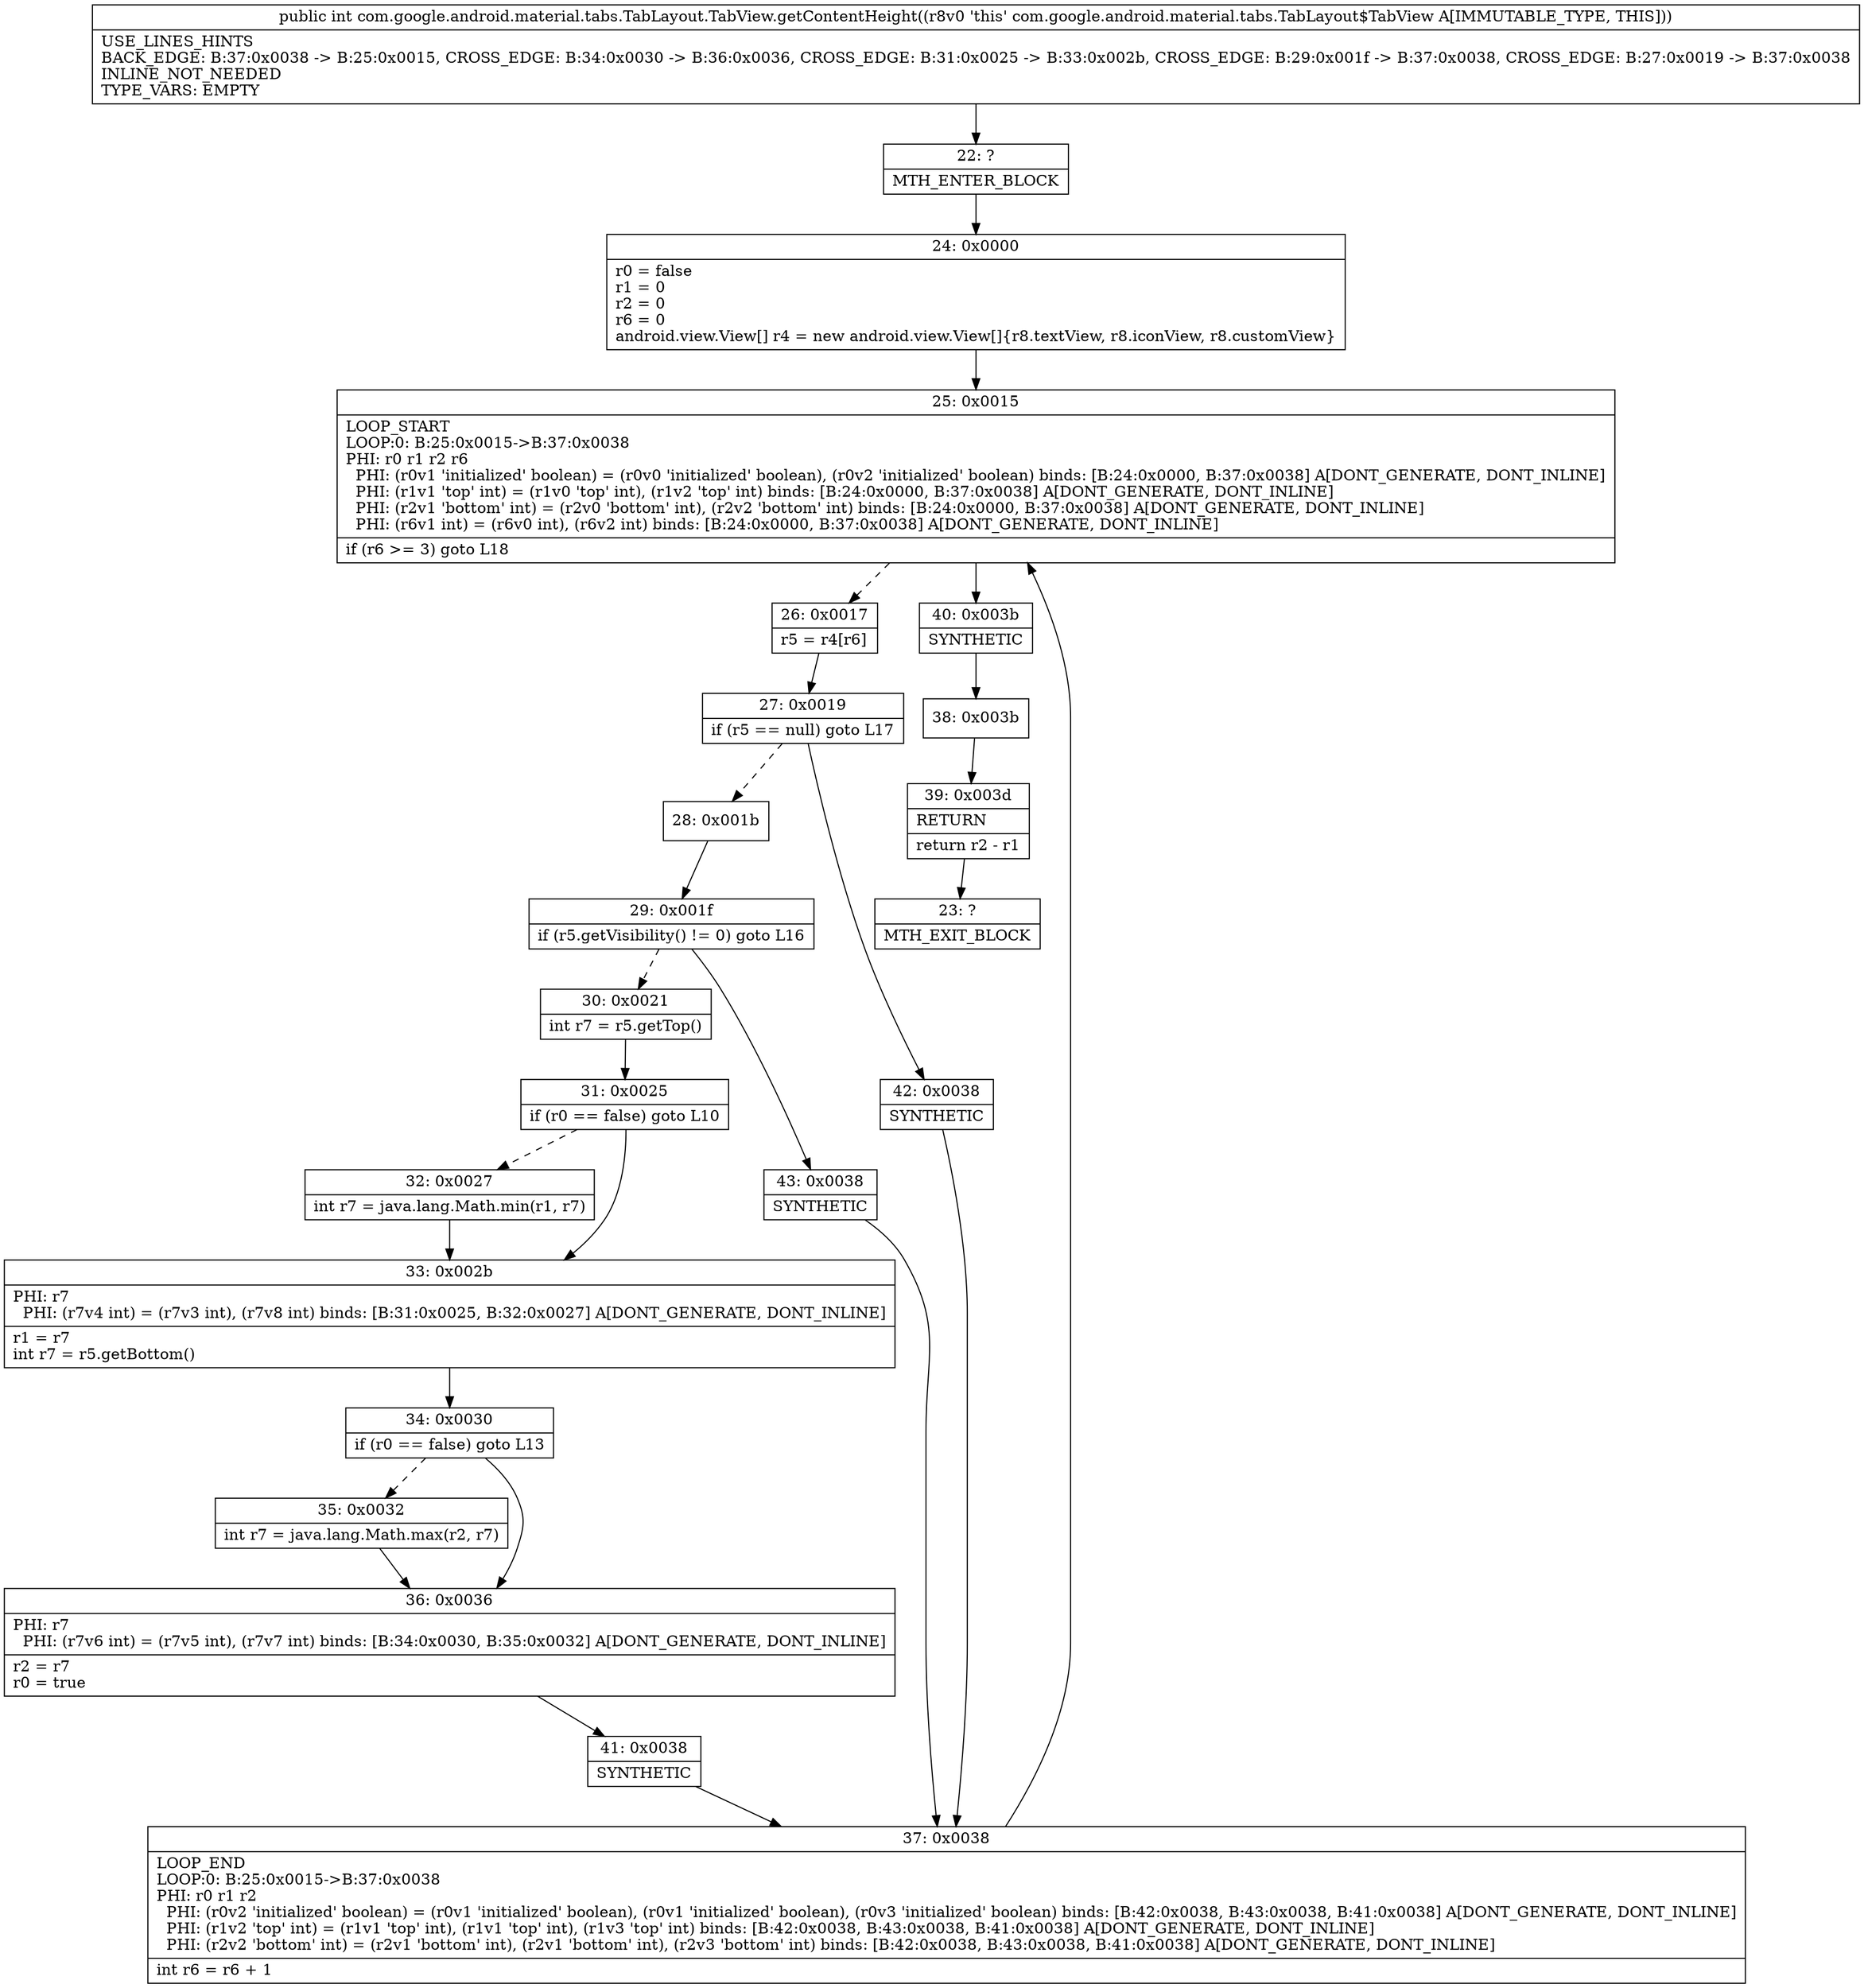 digraph "CFG forcom.google.android.material.tabs.TabLayout.TabView.getContentHeight()I" {
Node_22 [shape=record,label="{22\:\ ?|MTH_ENTER_BLOCK\l}"];
Node_24 [shape=record,label="{24\:\ 0x0000|r0 = false\lr1 = 0\lr2 = 0\lr6 = 0\landroid.view.View[] r4 = new android.view.View[]\{r8.textView, r8.iconView, r8.customView\}\l}"];
Node_25 [shape=record,label="{25\:\ 0x0015|LOOP_START\lLOOP:0: B:25:0x0015\-\>B:37:0x0038\lPHI: r0 r1 r2 r6 \l  PHI: (r0v1 'initialized' boolean) = (r0v0 'initialized' boolean), (r0v2 'initialized' boolean) binds: [B:24:0x0000, B:37:0x0038] A[DONT_GENERATE, DONT_INLINE]\l  PHI: (r1v1 'top' int) = (r1v0 'top' int), (r1v2 'top' int) binds: [B:24:0x0000, B:37:0x0038] A[DONT_GENERATE, DONT_INLINE]\l  PHI: (r2v1 'bottom' int) = (r2v0 'bottom' int), (r2v2 'bottom' int) binds: [B:24:0x0000, B:37:0x0038] A[DONT_GENERATE, DONT_INLINE]\l  PHI: (r6v1 int) = (r6v0 int), (r6v2 int) binds: [B:24:0x0000, B:37:0x0038] A[DONT_GENERATE, DONT_INLINE]\l|if (r6 \>= 3) goto L18\l}"];
Node_26 [shape=record,label="{26\:\ 0x0017|r5 = r4[r6]\l}"];
Node_27 [shape=record,label="{27\:\ 0x0019|if (r5 == null) goto L17\l}"];
Node_28 [shape=record,label="{28\:\ 0x001b}"];
Node_29 [shape=record,label="{29\:\ 0x001f|if (r5.getVisibility() != 0) goto L16\l}"];
Node_30 [shape=record,label="{30\:\ 0x0021|int r7 = r5.getTop()\l}"];
Node_31 [shape=record,label="{31\:\ 0x0025|if (r0 == false) goto L10\l}"];
Node_32 [shape=record,label="{32\:\ 0x0027|int r7 = java.lang.Math.min(r1, r7)\l}"];
Node_33 [shape=record,label="{33\:\ 0x002b|PHI: r7 \l  PHI: (r7v4 int) = (r7v3 int), (r7v8 int) binds: [B:31:0x0025, B:32:0x0027] A[DONT_GENERATE, DONT_INLINE]\l|r1 = r7\lint r7 = r5.getBottom()\l}"];
Node_34 [shape=record,label="{34\:\ 0x0030|if (r0 == false) goto L13\l}"];
Node_35 [shape=record,label="{35\:\ 0x0032|int r7 = java.lang.Math.max(r2, r7)\l}"];
Node_36 [shape=record,label="{36\:\ 0x0036|PHI: r7 \l  PHI: (r7v6 int) = (r7v5 int), (r7v7 int) binds: [B:34:0x0030, B:35:0x0032] A[DONT_GENERATE, DONT_INLINE]\l|r2 = r7\lr0 = true\l}"];
Node_41 [shape=record,label="{41\:\ 0x0038|SYNTHETIC\l}"];
Node_37 [shape=record,label="{37\:\ 0x0038|LOOP_END\lLOOP:0: B:25:0x0015\-\>B:37:0x0038\lPHI: r0 r1 r2 \l  PHI: (r0v2 'initialized' boolean) = (r0v1 'initialized' boolean), (r0v1 'initialized' boolean), (r0v3 'initialized' boolean) binds: [B:42:0x0038, B:43:0x0038, B:41:0x0038] A[DONT_GENERATE, DONT_INLINE]\l  PHI: (r1v2 'top' int) = (r1v1 'top' int), (r1v1 'top' int), (r1v3 'top' int) binds: [B:42:0x0038, B:43:0x0038, B:41:0x0038] A[DONT_GENERATE, DONT_INLINE]\l  PHI: (r2v2 'bottom' int) = (r2v1 'bottom' int), (r2v1 'bottom' int), (r2v3 'bottom' int) binds: [B:42:0x0038, B:43:0x0038, B:41:0x0038] A[DONT_GENERATE, DONT_INLINE]\l|int r6 = r6 + 1\l}"];
Node_43 [shape=record,label="{43\:\ 0x0038|SYNTHETIC\l}"];
Node_42 [shape=record,label="{42\:\ 0x0038|SYNTHETIC\l}"];
Node_40 [shape=record,label="{40\:\ 0x003b|SYNTHETIC\l}"];
Node_38 [shape=record,label="{38\:\ 0x003b}"];
Node_39 [shape=record,label="{39\:\ 0x003d|RETURN\l|return r2 \- r1\l}"];
Node_23 [shape=record,label="{23\:\ ?|MTH_EXIT_BLOCK\l}"];
MethodNode[shape=record,label="{public int com.google.android.material.tabs.TabLayout.TabView.getContentHeight((r8v0 'this' com.google.android.material.tabs.TabLayout$TabView A[IMMUTABLE_TYPE, THIS]))  | USE_LINES_HINTS\lBACK_EDGE: B:37:0x0038 \-\> B:25:0x0015, CROSS_EDGE: B:34:0x0030 \-\> B:36:0x0036, CROSS_EDGE: B:31:0x0025 \-\> B:33:0x002b, CROSS_EDGE: B:29:0x001f \-\> B:37:0x0038, CROSS_EDGE: B:27:0x0019 \-\> B:37:0x0038\lINLINE_NOT_NEEDED\lTYPE_VARS: EMPTY\l}"];
MethodNode -> Node_22;Node_22 -> Node_24;
Node_24 -> Node_25;
Node_25 -> Node_26[style=dashed];
Node_25 -> Node_40;
Node_26 -> Node_27;
Node_27 -> Node_28[style=dashed];
Node_27 -> Node_42;
Node_28 -> Node_29;
Node_29 -> Node_30[style=dashed];
Node_29 -> Node_43;
Node_30 -> Node_31;
Node_31 -> Node_32[style=dashed];
Node_31 -> Node_33;
Node_32 -> Node_33;
Node_33 -> Node_34;
Node_34 -> Node_35[style=dashed];
Node_34 -> Node_36;
Node_35 -> Node_36;
Node_36 -> Node_41;
Node_41 -> Node_37;
Node_37 -> Node_25;
Node_43 -> Node_37;
Node_42 -> Node_37;
Node_40 -> Node_38;
Node_38 -> Node_39;
Node_39 -> Node_23;
}

